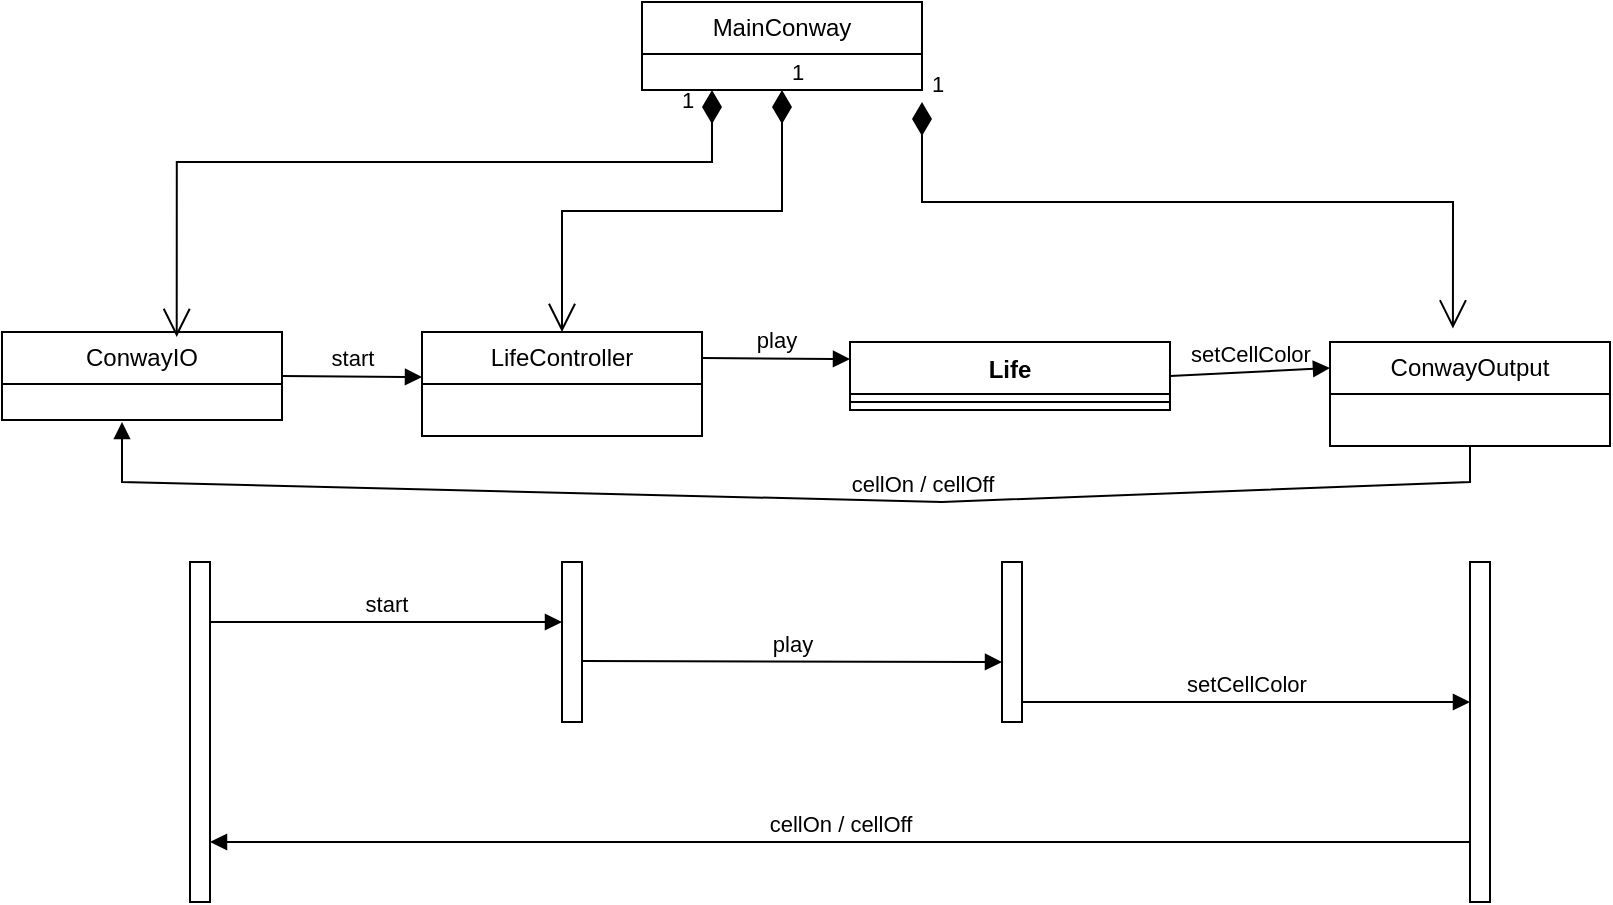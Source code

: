 <mxfile version="22.1.1" type="device">
  <diagram name="Pagina-1" id="CN_dcE-phLLIhbgWJc3l">
    <mxGraphModel dx="910" dy="594" grid="1" gridSize="10" guides="1" tooltips="1" connect="1" arrows="1" fold="1" page="1" pageScale="1" pageWidth="827" pageHeight="1169" math="0" shadow="0">
      <root>
        <mxCell id="0" />
        <mxCell id="1" parent="0" />
        <mxCell id="E2NMFcHA1Qo_GxaGpNWt-2" value="Life" style="swimlane;fontStyle=1;align=center;verticalAlign=top;childLayout=stackLayout;horizontal=1;startSize=26;horizontalStack=0;resizeParent=1;resizeParentMax=0;resizeLast=0;collapsible=1;marginBottom=0;whiteSpace=wrap;html=1;" vertex="1" parent="1">
          <mxGeometry x="434" y="210" width="160" height="34" as="geometry" />
        </mxCell>
        <mxCell id="E2NMFcHA1Qo_GxaGpNWt-4" value="" style="line;strokeWidth=1;fillColor=none;align=left;verticalAlign=middle;spacingTop=-1;spacingLeft=3;spacingRight=3;rotatable=0;labelPosition=right;points=[];portConstraint=eastwest;strokeColor=inherit;" vertex="1" parent="E2NMFcHA1Qo_GxaGpNWt-2">
          <mxGeometry y="26" width="160" height="8" as="geometry" />
        </mxCell>
        <mxCell id="E2NMFcHA1Qo_GxaGpNWt-6" value="LifeController" style="swimlane;fontStyle=0;childLayout=stackLayout;horizontal=1;startSize=26;fillColor=none;horizontalStack=0;resizeParent=1;resizeParentMax=0;resizeLast=0;collapsible=1;marginBottom=0;whiteSpace=wrap;html=1;" vertex="1" parent="1">
          <mxGeometry x="220" y="205" width="140" height="52" as="geometry" />
        </mxCell>
        <mxCell id="E2NMFcHA1Qo_GxaGpNWt-10" value="ConwayIO" style="swimlane;fontStyle=0;childLayout=stackLayout;horizontal=1;startSize=26;fillColor=none;horizontalStack=0;resizeParent=1;resizeParentMax=0;resizeLast=0;collapsible=1;marginBottom=0;whiteSpace=wrap;html=1;" vertex="1" parent="1">
          <mxGeometry x="10" y="205" width="140" height="44" as="geometry" />
        </mxCell>
        <mxCell id="E2NMFcHA1Qo_GxaGpNWt-14" value="ConwayOutput" style="swimlane;fontStyle=0;childLayout=stackLayout;horizontal=1;startSize=26;fillColor=none;horizontalStack=0;resizeParent=1;resizeParentMax=0;resizeLast=0;collapsible=1;marginBottom=0;whiteSpace=wrap;html=1;" vertex="1" parent="1">
          <mxGeometry x="674" y="210" width="140" height="52" as="geometry" />
        </mxCell>
        <mxCell id="E2NMFcHA1Qo_GxaGpNWt-19" value="" style="html=1;points=[[0,0,0,0,5],[0,1,0,0,-5],[1,0,0,0,5],[1,1,0,0,-5]];perimeter=orthogonalPerimeter;outlineConnect=0;targetShapes=umlLifeline;portConstraint=eastwest;newEdgeStyle={&quot;curved&quot;:0,&quot;rounded&quot;:0};" vertex="1" parent="1">
          <mxGeometry x="104" y="320" width="10" height="170" as="geometry" />
        </mxCell>
        <mxCell id="E2NMFcHA1Qo_GxaGpNWt-20" value="" style="html=1;points=[[0,0,0,0,5],[0,1,0,0,-5],[1,0,0,0,5],[1,1,0,0,-5]];perimeter=orthogonalPerimeter;outlineConnect=0;targetShapes=umlLifeline;portConstraint=eastwest;newEdgeStyle={&quot;curved&quot;:0,&quot;rounded&quot;:0};" vertex="1" parent="1">
          <mxGeometry x="290" y="320" width="10" height="80" as="geometry" />
        </mxCell>
        <mxCell id="E2NMFcHA1Qo_GxaGpNWt-21" value="" style="html=1;points=[[0,0,0,0,5],[0,1,0,0,-5],[1,0,0,0,5],[1,1,0,0,-5]];perimeter=orthogonalPerimeter;outlineConnect=0;targetShapes=umlLifeline;portConstraint=eastwest;newEdgeStyle={&quot;curved&quot;:0,&quot;rounded&quot;:0};" vertex="1" parent="1">
          <mxGeometry x="510" y="320" width="10" height="80" as="geometry" />
        </mxCell>
        <mxCell id="E2NMFcHA1Qo_GxaGpNWt-22" value="" style="html=1;points=[[0,0,0,0,5],[0,1,0,0,-5],[1,0,0,0,5],[1,1,0,0,-5]];perimeter=orthogonalPerimeter;outlineConnect=0;targetShapes=umlLifeline;portConstraint=eastwest;newEdgeStyle={&quot;curved&quot;:0,&quot;rounded&quot;:0};" vertex="1" parent="1">
          <mxGeometry x="744" y="320" width="10" height="170" as="geometry" />
        </mxCell>
        <mxCell id="E2NMFcHA1Qo_GxaGpNWt-23" value="start" style="html=1;verticalAlign=bottom;endArrow=block;curved=0;rounded=0;" edge="1" parent="1">
          <mxGeometry width="80" relative="1" as="geometry">
            <mxPoint x="114" y="350" as="sourcePoint" />
            <mxPoint x="290" y="350" as="targetPoint" />
          </mxGeometry>
        </mxCell>
        <mxCell id="E2NMFcHA1Qo_GxaGpNWt-24" value="play" style="html=1;verticalAlign=bottom;endArrow=block;curved=0;rounded=0;" edge="1" parent="1">
          <mxGeometry width="80" relative="1" as="geometry">
            <mxPoint x="300" y="369.5" as="sourcePoint" />
            <mxPoint x="510" y="370" as="targetPoint" />
          </mxGeometry>
        </mxCell>
        <mxCell id="E2NMFcHA1Qo_GxaGpNWt-25" value="setCellColor" style="html=1;verticalAlign=bottom;endArrow=block;curved=0;rounded=0;" edge="1" parent="1" source="E2NMFcHA1Qo_GxaGpNWt-21">
          <mxGeometry width="80" relative="1" as="geometry">
            <mxPoint x="564" y="390" as="sourcePoint" />
            <mxPoint x="744" y="390" as="targetPoint" />
            <mxPoint as="offset" />
          </mxGeometry>
        </mxCell>
        <mxCell id="E2NMFcHA1Qo_GxaGpNWt-26" value="cellOn / cellOff" style="html=1;verticalAlign=bottom;endArrow=block;curved=0;rounded=0;" edge="1" parent="1">
          <mxGeometry width="80" relative="1" as="geometry">
            <mxPoint x="744" y="460" as="sourcePoint" />
            <mxPoint x="114" y="460" as="targetPoint" />
          </mxGeometry>
        </mxCell>
        <mxCell id="E2NMFcHA1Qo_GxaGpNWt-30" value="1" style="endArrow=open;html=1;endSize=12;startArrow=diamondThin;startSize=14;startFill=1;edgeStyle=orthogonalEdgeStyle;align=left;verticalAlign=bottom;rounded=0;entryX=0.439;entryY=-0.131;entryDx=0;entryDy=0;entryPerimeter=0;" edge="1" parent="1" target="E2NMFcHA1Qo_GxaGpNWt-14">
          <mxGeometry x="-1" y="3" relative="1" as="geometry">
            <mxPoint x="470" y="90" as="sourcePoint" />
            <mxPoint x="674" y="236" as="targetPoint" />
            <Array as="points">
              <mxPoint x="470" y="140" />
              <mxPoint x="736" y="140" />
            </Array>
          </mxGeometry>
        </mxCell>
        <mxCell id="E2NMFcHA1Qo_GxaGpNWt-36" value="1" style="endArrow=open;html=1;endSize=12;startArrow=diamondThin;startSize=14;startFill=1;edgeStyle=orthogonalEdgeStyle;align=left;verticalAlign=bottom;rounded=0;entryX=0.5;entryY=0;entryDx=0;entryDy=0;exitX=0.5;exitY=1;exitDx=0;exitDy=0;" edge="1" parent="1" source="E2NMFcHA1Qo_GxaGpNWt-38" target="E2NMFcHA1Qo_GxaGpNWt-6">
          <mxGeometry x="-1" y="3" relative="1" as="geometry">
            <mxPoint x="430" y="236" as="sourcePoint" />
            <mxPoint x="450" y="310" as="targetPoint" />
          </mxGeometry>
        </mxCell>
        <mxCell id="E2NMFcHA1Qo_GxaGpNWt-37" value="1" style="endArrow=open;html=1;endSize=12;startArrow=diamondThin;startSize=14;startFill=1;edgeStyle=orthogonalEdgeStyle;align=left;verticalAlign=bottom;rounded=0;entryX=0.624;entryY=0.056;entryDx=0;entryDy=0;exitX=0.25;exitY=1;exitDx=0;exitDy=0;entryPerimeter=0;" edge="1" parent="1" source="E2NMFcHA1Qo_GxaGpNWt-38" target="E2NMFcHA1Qo_GxaGpNWt-10">
          <mxGeometry x="-0.931" y="-17" relative="1" as="geometry">
            <mxPoint x="290" y="310" as="sourcePoint" />
            <mxPoint x="450" y="310" as="targetPoint" />
            <Array as="points">
              <mxPoint x="365" y="120" />
              <mxPoint x="97" y="120" />
            </Array>
            <mxPoint as="offset" />
          </mxGeometry>
        </mxCell>
        <mxCell id="E2NMFcHA1Qo_GxaGpNWt-38" value="MainConway" style="swimlane;fontStyle=0;childLayout=stackLayout;horizontal=1;startSize=26;fillColor=none;horizontalStack=0;resizeParent=1;resizeParentMax=0;resizeLast=0;collapsible=1;marginBottom=0;whiteSpace=wrap;html=1;" vertex="1" parent="1">
          <mxGeometry x="330" y="40" width="140" height="44" as="geometry" />
        </mxCell>
        <mxCell id="E2NMFcHA1Qo_GxaGpNWt-39" value="setCellColor" style="html=1;verticalAlign=bottom;endArrow=block;curved=0;rounded=0;exitX=1;exitY=0.5;exitDx=0;exitDy=0;entryX=0;entryY=0.25;entryDx=0;entryDy=0;" edge="1" parent="1" source="E2NMFcHA1Qo_GxaGpNWt-2" target="E2NMFcHA1Qo_GxaGpNWt-14">
          <mxGeometry width="80" relative="1" as="geometry">
            <mxPoint x="330" y="310" as="sourcePoint" />
            <mxPoint x="410" y="310" as="targetPoint" />
          </mxGeometry>
        </mxCell>
        <mxCell id="E2NMFcHA1Qo_GxaGpNWt-41" value="play" style="html=1;verticalAlign=bottom;endArrow=block;curved=0;rounded=0;exitX=1;exitY=0.25;exitDx=0;exitDy=0;entryX=0;entryY=0.25;entryDx=0;entryDy=0;" edge="1" parent="1" source="E2NMFcHA1Qo_GxaGpNWt-6" target="E2NMFcHA1Qo_GxaGpNWt-2">
          <mxGeometry width="80" relative="1" as="geometry">
            <mxPoint x="330" y="310" as="sourcePoint" />
            <mxPoint x="410" y="310" as="targetPoint" />
          </mxGeometry>
        </mxCell>
        <mxCell id="E2NMFcHA1Qo_GxaGpNWt-43" value="start" style="html=1;verticalAlign=bottom;endArrow=block;curved=0;rounded=0;exitX=1;exitY=0.5;exitDx=0;exitDy=0;entryX=0;entryY=0.25;entryDx=0;entryDy=0;" edge="1" parent="1" source="E2NMFcHA1Qo_GxaGpNWt-10">
          <mxGeometry width="80" relative="1" as="geometry">
            <mxPoint x="146" y="226.5" as="sourcePoint" />
            <mxPoint x="220" y="227.5" as="targetPoint" />
          </mxGeometry>
        </mxCell>
        <mxCell id="E2NMFcHA1Qo_GxaGpNWt-46" value="cellOn / cellOff" style="html=1;verticalAlign=bottom;endArrow=block;curved=0;rounded=0;exitX=0.5;exitY=1;exitDx=0;exitDy=0;" edge="1" parent="1" source="E2NMFcHA1Qo_GxaGpNWt-14">
          <mxGeometry x="-0.191" width="80" relative="1" as="geometry">
            <mxPoint x="760" y="281" as="sourcePoint" />
            <mxPoint x="70" y="250" as="targetPoint" />
            <Array as="points">
              <mxPoint x="744" y="280" />
              <mxPoint x="480" y="290" />
              <mxPoint x="70" y="280" />
            </Array>
            <mxPoint as="offset" />
          </mxGeometry>
        </mxCell>
      </root>
    </mxGraphModel>
  </diagram>
</mxfile>
